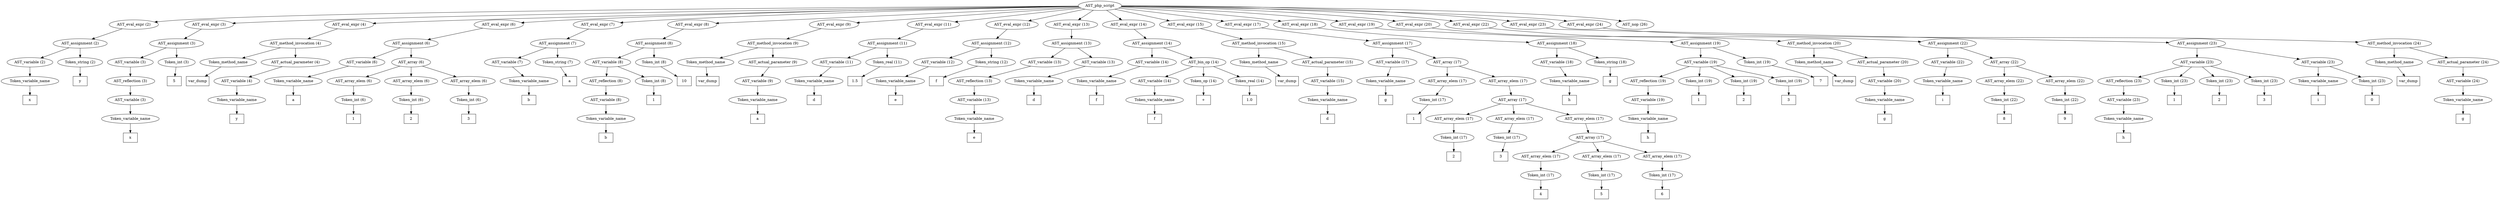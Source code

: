 /*
 * AST in dot format generated by phc -- the PHP compiler
 */

digraph AST {
node_0 [label="AST_php_script"];
node_1 [label="AST_eval_expr (2)"];
node_2 [label="AST_assignment (2)"];
node_3 [label="AST_variable (2)"];
node_4 [label="Token_variable_name"];
node_5 [label="x", shape=box]
node_4 -> node_5;
node_3 -> node_4;
node_6 [label="Token_string (2)"];
node_7 [label="y", shape=box]
node_6 -> node_7;
node_2 -> node_6;
node_2 -> node_3;
node_1 -> node_2;
node_8 [label="AST_eval_expr (3)"];
node_9 [label="AST_assignment (3)"];
node_10 [label="AST_variable (3)"];
node_11 [label="AST_reflection (3)"];
node_12 [label="AST_variable (3)"];
node_13 [label="Token_variable_name"];
node_14 [label="x", shape=box]
node_13 -> node_14;
node_12 -> node_13;
node_11 -> node_12;
node_10 -> node_11;
node_15 [label="Token_int (3)"];
node_16 [label="5", shape=box]
node_15 -> node_16;
node_9 -> node_15;
node_9 -> node_10;
node_8 -> node_9;
node_17 [label="AST_eval_expr (4)"];
node_18 [label="AST_method_invocation (4)"];
node_19 [label="Token_method_name"];
node_20 [label="var_dump", shape=box]
node_19 -> node_20;
node_21 [label="AST_actual_parameter (4)"];
node_22 [label="AST_variable (4)"];
node_23 [label="Token_variable_name"];
node_24 [label="y", shape=box]
node_23 -> node_24;
node_22 -> node_23;
node_21 -> node_22;
node_18 -> node_21;
node_18 -> node_19;
node_17 -> node_18;
node_25 [label="AST_eval_expr (6)"];
node_26 [label="AST_assignment (6)"];
node_27 [label="AST_variable (6)"];
node_28 [label="Token_variable_name"];
node_29 [label="a", shape=box]
node_28 -> node_29;
node_27 -> node_28;
node_30 [label="AST_array (6)"];
node_31 [label="AST_array_elem (6)"];
node_32 [label="Token_int (6)"];
node_33 [label="1", shape=box]
node_32 -> node_33;
node_31 -> node_32;
node_34 [label="AST_array_elem (6)"];
node_35 [label="Token_int (6)"];
node_36 [label="2", shape=box]
node_35 -> node_36;
node_34 -> node_35;
node_37 [label="AST_array_elem (6)"];
node_38 [label="Token_int (6)"];
node_39 [label="3", shape=box]
node_38 -> node_39;
node_37 -> node_38;
node_30 -> node_37;
node_30 -> node_34;
node_30 -> node_31;
node_26 -> node_30;
node_26 -> node_27;
node_25 -> node_26;
node_40 [label="AST_eval_expr (7)"];
node_41 [label="AST_assignment (7)"];
node_42 [label="AST_variable (7)"];
node_43 [label="Token_variable_name"];
node_44 [label="b", shape=box]
node_43 -> node_44;
node_42 -> node_43;
node_45 [label="Token_string (7)"];
node_46 [label="a", shape=box]
node_45 -> node_46;
node_41 -> node_45;
node_41 -> node_42;
node_40 -> node_41;
node_47 [label="AST_eval_expr (8)"];
node_48 [label="AST_assignment (8)"];
node_49 [label="AST_variable (8)"];
node_50 [label="AST_reflection (8)"];
node_51 [label="AST_variable (8)"];
node_52 [label="Token_variable_name"];
node_53 [label="b", shape=box]
node_52 -> node_53;
node_51 -> node_52;
node_50 -> node_51;
node_54 [label="Token_int (8)"];
node_55 [label="1", shape=box]
node_54 -> node_55;
node_49 -> node_54;
node_49 -> node_50;
node_56 [label="Token_int (8)"];
node_57 [label="10", shape=box]
node_56 -> node_57;
node_48 -> node_56;
node_48 -> node_49;
node_47 -> node_48;
node_58 [label="AST_eval_expr (9)"];
node_59 [label="AST_method_invocation (9)"];
node_60 [label="Token_method_name"];
node_61 [label="var_dump", shape=box]
node_60 -> node_61;
node_62 [label="AST_actual_parameter (9)"];
node_63 [label="AST_variable (9)"];
node_64 [label="Token_variable_name"];
node_65 [label="a", shape=box]
node_64 -> node_65;
node_63 -> node_64;
node_62 -> node_63;
node_59 -> node_62;
node_59 -> node_60;
node_58 -> node_59;
node_66 [label="AST_eval_expr (11)"];
node_67 [label="AST_assignment (11)"];
node_68 [label="AST_variable (11)"];
node_69 [label="Token_variable_name"];
node_70 [label="d", shape=box]
node_69 -> node_70;
node_68 -> node_69;
node_71 [label="Token_real (11)"];
node_72 [label="1.5", shape=box]
node_71 -> node_72;
node_67 -> node_71;
node_67 -> node_68;
node_66 -> node_67;
node_73 [label="AST_eval_expr (12)"];
node_74 [label="AST_assignment (12)"];
node_75 [label="AST_variable (12)"];
node_76 [label="Token_variable_name"];
node_77 [label="e", shape=box]
node_76 -> node_77;
node_75 -> node_76;
node_78 [label="Token_string (12)"];
node_79 [label="f", shape=box]
node_78 -> node_79;
node_74 -> node_78;
node_74 -> node_75;
node_73 -> node_74;
node_80 [label="AST_eval_expr (13)"];
node_81 [label="AST_assignment (13)"];
node_82 [label="AST_variable (13)"];
node_83 [label="AST_reflection (13)"];
node_84 [label="AST_variable (13)"];
node_85 [label="Token_variable_name"];
node_86 [label="e", shape=box]
node_85 -> node_86;
node_84 -> node_85;
node_83 -> node_84;
node_82 -> node_83;
node_87 [label="AST_variable (13)"];
node_88 [label="Token_variable_name"];
node_89 [label="d", shape=box]
node_88 -> node_89;
node_87 -> node_88;
node_81 -> node_87;
node_81 -> node_82;
node_80 -> node_81;
node_90 [label="AST_eval_expr (14)"];
node_91 [label="AST_assignment (14)"];
node_92 [label="AST_variable (14)"];
node_93 [label="Token_variable_name"];
node_94 [label="f", shape=box]
node_93 -> node_94;
node_92 -> node_93;
node_95 [label="AST_bin_op (14)"];
node_96 [label="AST_variable (14)"];
node_97 [label="Token_variable_name"];
node_98 [label="f", shape=box]
node_97 -> node_98;
node_96 -> node_97;
node_99 [label="Token_op (14)"];
node_100 [label="+", shape=box]
node_99 -> node_100;
node_101 [label="Token_real (14)"];
node_102 [label="1.0", shape=box]
node_101 -> node_102;
node_95 -> node_101;
node_95 -> node_99;
node_95 -> node_96;
node_91 -> node_95;
node_91 -> node_92;
node_90 -> node_91;
node_103 [label="AST_eval_expr (15)"];
node_104 [label="AST_method_invocation (15)"];
node_105 [label="Token_method_name"];
node_106 [label="var_dump", shape=box]
node_105 -> node_106;
node_107 [label="AST_actual_parameter (15)"];
node_108 [label="AST_variable (15)"];
node_109 [label="Token_variable_name"];
node_110 [label="d", shape=box]
node_109 -> node_110;
node_108 -> node_109;
node_107 -> node_108;
node_104 -> node_107;
node_104 -> node_105;
node_103 -> node_104;
node_111 [label="AST_eval_expr (17)"];
node_112 [label="AST_assignment (17)"];
node_113 [label="AST_variable (17)"];
node_114 [label="Token_variable_name"];
node_115 [label="g", shape=box]
node_114 -> node_115;
node_113 -> node_114;
node_116 [label="AST_array (17)"];
node_117 [label="AST_array_elem (17)"];
node_118 [label="Token_int (17)"];
node_119 [label="1", shape=box]
node_118 -> node_119;
node_117 -> node_118;
node_120 [label="AST_array_elem (17)"];
node_121 [label="AST_array (17)"];
node_122 [label="AST_array_elem (17)"];
node_123 [label="Token_int (17)"];
node_124 [label="2", shape=box]
node_123 -> node_124;
node_122 -> node_123;
node_125 [label="AST_array_elem (17)"];
node_126 [label="Token_int (17)"];
node_127 [label="3", shape=box]
node_126 -> node_127;
node_125 -> node_126;
node_128 [label="AST_array_elem (17)"];
node_129 [label="AST_array (17)"];
node_130 [label="AST_array_elem (17)"];
node_131 [label="Token_int (17)"];
node_132 [label="4", shape=box]
node_131 -> node_132;
node_130 -> node_131;
node_133 [label="AST_array_elem (17)"];
node_134 [label="Token_int (17)"];
node_135 [label="5", shape=box]
node_134 -> node_135;
node_133 -> node_134;
node_136 [label="AST_array_elem (17)"];
node_137 [label="Token_int (17)"];
node_138 [label="6", shape=box]
node_137 -> node_138;
node_136 -> node_137;
node_129 -> node_136;
node_129 -> node_133;
node_129 -> node_130;
node_128 -> node_129;
node_121 -> node_128;
node_121 -> node_125;
node_121 -> node_122;
node_120 -> node_121;
node_116 -> node_120;
node_116 -> node_117;
node_112 -> node_116;
node_112 -> node_113;
node_111 -> node_112;
node_139 [label="AST_eval_expr (18)"];
node_140 [label="AST_assignment (18)"];
node_141 [label="AST_variable (18)"];
node_142 [label="Token_variable_name"];
node_143 [label="h", shape=box]
node_142 -> node_143;
node_141 -> node_142;
node_144 [label="Token_string (18)"];
node_145 [label="g", shape=box]
node_144 -> node_145;
node_140 -> node_144;
node_140 -> node_141;
node_139 -> node_140;
node_146 [label="AST_eval_expr (19)"];
node_147 [label="AST_assignment (19)"];
node_148 [label="AST_variable (19)"];
node_149 [label="AST_reflection (19)"];
node_150 [label="AST_variable (19)"];
node_151 [label="Token_variable_name"];
node_152 [label="h", shape=box]
node_151 -> node_152;
node_150 -> node_151;
node_149 -> node_150;
node_153 [label="Token_int (19)"];
node_154 [label="1", shape=box]
node_153 -> node_154;
node_155 [label="Token_int (19)"];
node_156 [label="2", shape=box]
node_155 -> node_156;
node_157 [label="Token_int (19)"];
node_158 [label="3", shape=box]
node_157 -> node_158;
node_148 -> node_157;
node_148 -> node_155;
node_148 -> node_153;
node_148 -> node_149;
node_159 [label="Token_int (19)"];
node_160 [label="7", shape=box]
node_159 -> node_160;
node_147 -> node_159;
node_147 -> node_148;
node_146 -> node_147;
node_161 [label="AST_eval_expr (20)"];
node_162 [label="AST_method_invocation (20)"];
node_163 [label="Token_method_name"];
node_164 [label="var_dump", shape=box]
node_163 -> node_164;
node_165 [label="AST_actual_parameter (20)"];
node_166 [label="AST_variable (20)"];
node_167 [label="Token_variable_name"];
node_168 [label="g", shape=box]
node_167 -> node_168;
node_166 -> node_167;
node_165 -> node_166;
node_162 -> node_165;
node_162 -> node_163;
node_161 -> node_162;
node_169 [label="AST_eval_expr (22)"];
node_170 [label="AST_assignment (22)"];
node_171 [label="AST_variable (22)"];
node_172 [label="Token_variable_name"];
node_173 [label="i", shape=box]
node_172 -> node_173;
node_171 -> node_172;
node_174 [label="AST_array (22)"];
node_175 [label="AST_array_elem (22)"];
node_176 [label="Token_int (22)"];
node_177 [label="8", shape=box]
node_176 -> node_177;
node_175 -> node_176;
node_178 [label="AST_array_elem (22)"];
node_179 [label="Token_int (22)"];
node_180 [label="9", shape=box]
node_179 -> node_180;
node_178 -> node_179;
node_174 -> node_178;
node_174 -> node_175;
node_170 -> node_174;
node_170 -> node_171;
node_169 -> node_170;
node_181 [label="AST_eval_expr (23)"];
node_182 [label="AST_assignment (23)"];
node_183 [label="AST_variable (23)"];
node_184 [label="AST_reflection (23)"];
node_185 [label="AST_variable (23)"];
node_186 [label="Token_variable_name"];
node_187 [label="h", shape=box]
node_186 -> node_187;
node_185 -> node_186;
node_184 -> node_185;
node_188 [label="Token_int (23)"];
node_189 [label="1", shape=box]
node_188 -> node_189;
node_190 [label="Token_int (23)"];
node_191 [label="2", shape=box]
node_190 -> node_191;
node_192 [label="Token_int (23)"];
node_193 [label="3", shape=box]
node_192 -> node_193;
node_183 -> node_192;
node_183 -> node_190;
node_183 -> node_188;
node_183 -> node_184;
node_194 [label="AST_variable (23)"];
node_195 [label="Token_variable_name"];
node_196 [label="i", shape=box]
node_195 -> node_196;
node_197 [label="Token_int (23)"];
node_198 [label="0", shape=box]
node_197 -> node_198;
node_194 -> node_197;
node_194 -> node_195;
node_182 -> node_194;
node_182 -> node_183;
node_181 -> node_182;
node_199 [label="AST_eval_expr (24)"];
node_200 [label="AST_method_invocation (24)"];
node_201 [label="Token_method_name"];
node_202 [label="var_dump", shape=box]
node_201 -> node_202;
node_203 [label="AST_actual_parameter (24)"];
node_204 [label="AST_variable (24)"];
node_205 [label="Token_variable_name"];
node_206 [label="g", shape=box]
node_205 -> node_206;
node_204 -> node_205;
node_203 -> node_204;
node_200 -> node_203;
node_200 -> node_201;
node_199 -> node_200;
node_207 [label="AST_nop (26)"];
node_0 -> node_207;
node_0 -> node_199;
node_0 -> node_181;
node_0 -> node_169;
node_0 -> node_161;
node_0 -> node_146;
node_0 -> node_139;
node_0 -> node_111;
node_0 -> node_103;
node_0 -> node_90;
node_0 -> node_80;
node_0 -> node_73;
node_0 -> node_66;
node_0 -> node_58;
node_0 -> node_47;
node_0 -> node_40;
node_0 -> node_25;
node_0 -> node_17;
node_0 -> node_8;
node_0 -> node_1;
}
